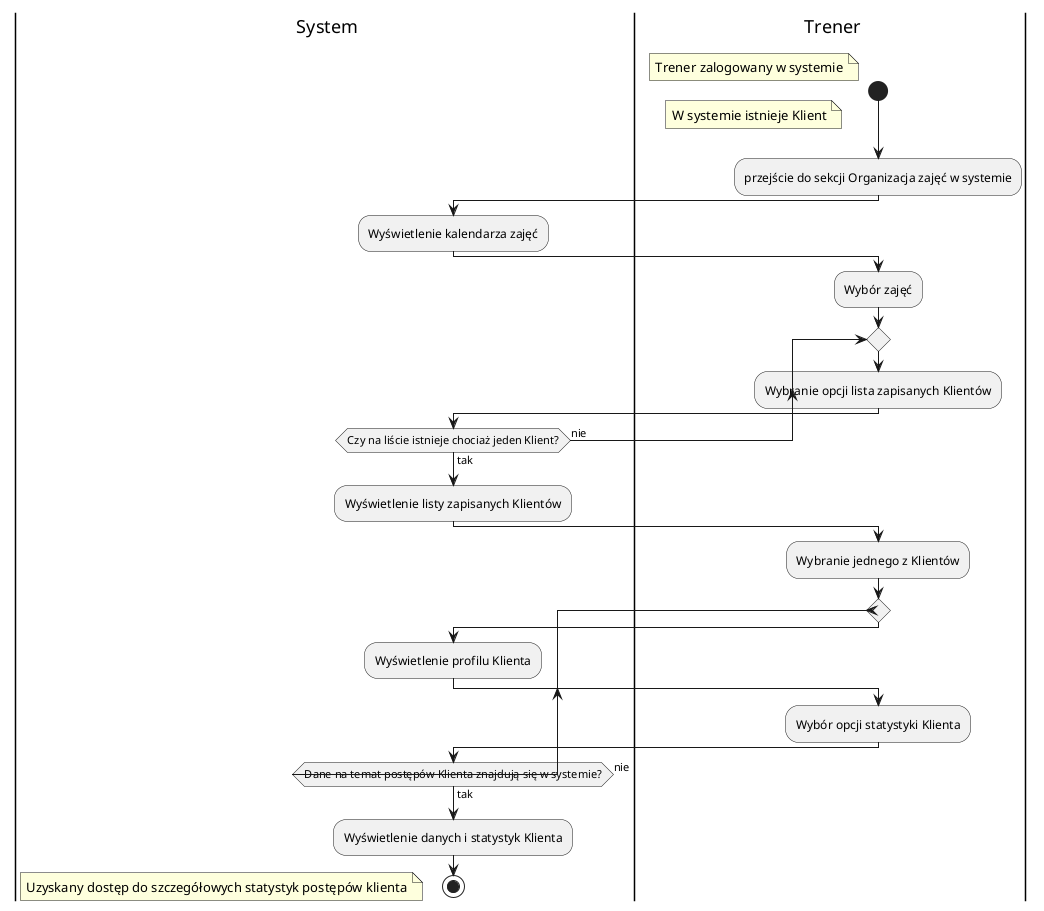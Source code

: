 @startuml

|s| System
|t| Trener
start
floating note left: Trener zalogowany w systemie
floating note left: W systemie istnieje Klient
:przejście do sekcji Organizacja zajęć w systemie;
|s|
:Wyświetlenie kalendarza zajęć;
|t|
:Wybór zajęć;
repeat
:Wybranie opcji lista zapisanych Klientów;
|s|
repeat while (Czy na liście istnieje chociaż jeden Klient?) is (nie) not (tak)
:Wyświetlenie listy zapisanych Klientów;
|t|
:Wybranie jednego z Klientów;
repeat
|s|
:Wyświetlenie profilu Klienta;
|t|
:Wybór opcji statystyki Klienta;
|s|
repeat while (Dane na temat postępów Klienta znajdują się w systemie?) is (nie) not (tak)
:Wyświetlenie danych i statystyk Klienta;
stop
floating note left: Uzyskany dostęp do szczegółowych statystyk postępów klienta

@enduml
